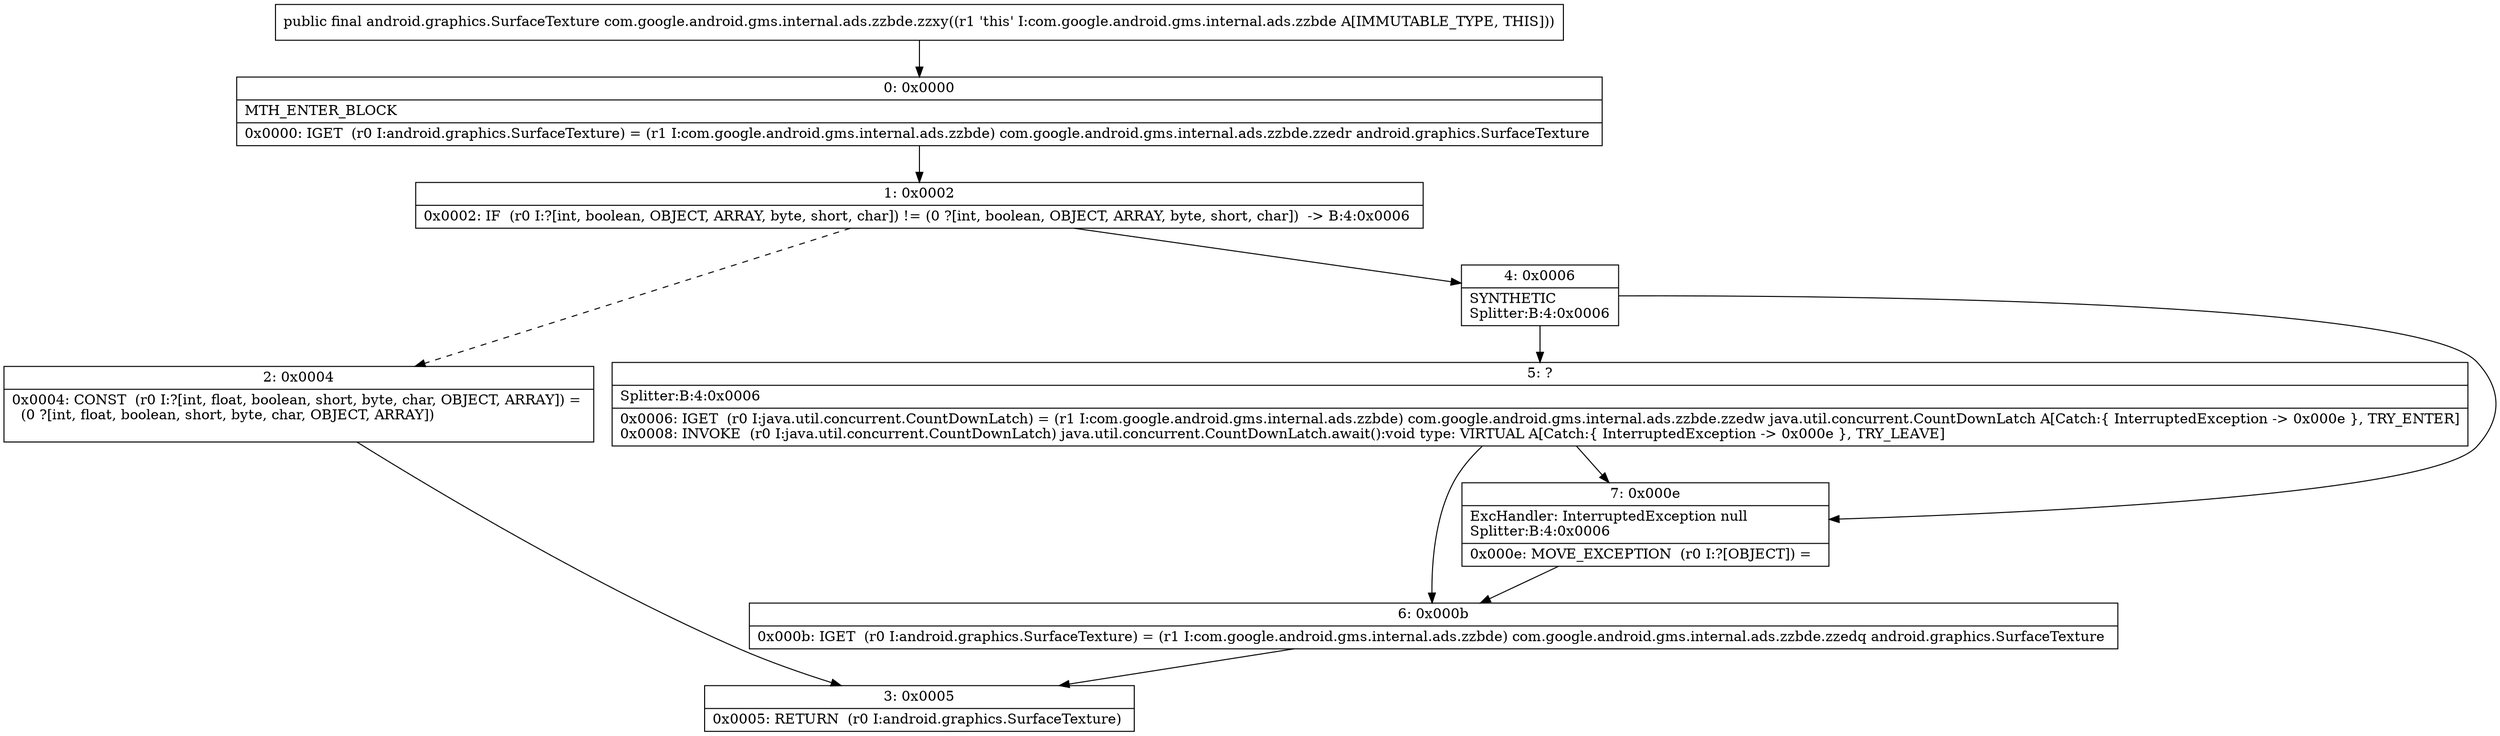 digraph "CFG forcom.google.android.gms.internal.ads.zzbde.zzxy()Landroid\/graphics\/SurfaceTexture;" {
Node_0 [shape=record,label="{0\:\ 0x0000|MTH_ENTER_BLOCK\l|0x0000: IGET  (r0 I:android.graphics.SurfaceTexture) = (r1 I:com.google.android.gms.internal.ads.zzbde) com.google.android.gms.internal.ads.zzbde.zzedr android.graphics.SurfaceTexture \l}"];
Node_1 [shape=record,label="{1\:\ 0x0002|0x0002: IF  (r0 I:?[int, boolean, OBJECT, ARRAY, byte, short, char]) != (0 ?[int, boolean, OBJECT, ARRAY, byte, short, char])  \-\> B:4:0x0006 \l}"];
Node_2 [shape=record,label="{2\:\ 0x0004|0x0004: CONST  (r0 I:?[int, float, boolean, short, byte, char, OBJECT, ARRAY]) = \l  (0 ?[int, float, boolean, short, byte, char, OBJECT, ARRAY])\l \l}"];
Node_3 [shape=record,label="{3\:\ 0x0005|0x0005: RETURN  (r0 I:android.graphics.SurfaceTexture) \l}"];
Node_4 [shape=record,label="{4\:\ 0x0006|SYNTHETIC\lSplitter:B:4:0x0006\l}"];
Node_5 [shape=record,label="{5\:\ ?|Splitter:B:4:0x0006\l|0x0006: IGET  (r0 I:java.util.concurrent.CountDownLatch) = (r1 I:com.google.android.gms.internal.ads.zzbde) com.google.android.gms.internal.ads.zzbde.zzedw java.util.concurrent.CountDownLatch A[Catch:\{ InterruptedException \-\> 0x000e \}, TRY_ENTER]\l0x0008: INVOKE  (r0 I:java.util.concurrent.CountDownLatch) java.util.concurrent.CountDownLatch.await():void type: VIRTUAL A[Catch:\{ InterruptedException \-\> 0x000e \}, TRY_LEAVE]\l}"];
Node_6 [shape=record,label="{6\:\ 0x000b|0x000b: IGET  (r0 I:android.graphics.SurfaceTexture) = (r1 I:com.google.android.gms.internal.ads.zzbde) com.google.android.gms.internal.ads.zzbde.zzedq android.graphics.SurfaceTexture \l}"];
Node_7 [shape=record,label="{7\:\ 0x000e|ExcHandler: InterruptedException null\lSplitter:B:4:0x0006\l|0x000e: MOVE_EXCEPTION  (r0 I:?[OBJECT]) =  \l}"];
MethodNode[shape=record,label="{public final android.graphics.SurfaceTexture com.google.android.gms.internal.ads.zzbde.zzxy((r1 'this' I:com.google.android.gms.internal.ads.zzbde A[IMMUTABLE_TYPE, THIS])) }"];
MethodNode -> Node_0;
Node_0 -> Node_1;
Node_1 -> Node_2[style=dashed];
Node_1 -> Node_4;
Node_2 -> Node_3;
Node_4 -> Node_5;
Node_4 -> Node_7;
Node_5 -> Node_6;
Node_5 -> Node_7;
Node_6 -> Node_3;
Node_7 -> Node_6;
}

